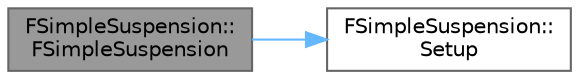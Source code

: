 digraph "FSimpleSuspension::FSimpleSuspension"
{
 // INTERACTIVE_SVG=YES
 // LATEX_PDF_SIZE
  bgcolor="transparent";
  edge [fontname=Helvetica,fontsize=10,labelfontname=Helvetica,labelfontsize=10];
  node [fontname=Helvetica,fontsize=10,shape=box,height=0.2,width=0.4];
  rankdir="LR";
  Node1 [id="Node000001",label="FSimpleSuspension::\lFSimpleSuspension",height=0.2,width=0.4,color="gray40", fillcolor="grey60", style="filled", fontcolor="black",tooltip=" "];
  Node1 -> Node2 [id="edge1_Node000001_Node000002",color="steelblue1",style="solid",tooltip=" "];
  Node2 [id="Node000002",label="FSimpleSuspension::\lSetup",height=0.2,width=0.4,color="grey40", fillcolor="white", style="filled",URL="$da/d56/structFSimpleSuspension.html#a6f2a908c6c58bb9b8d03463ce37ad32e",tooltip="Take full set of parameters."];
}
